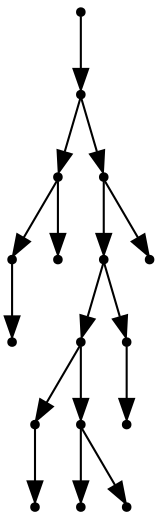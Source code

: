 digraph {
  16 [shape=point];
  15 [shape=point];
  3 [shape=point];
  1 [shape=point];
  0 [shape=point];
  2 [shape=point];
  14 [shape=point];
  12 [shape=point];
  9 [shape=point];
  5 [shape=point];
  4 [shape=point];
  8 [shape=point];
  6 [shape=point];
  7 [shape=point];
  11 [shape=point];
  10 [shape=point];
  13 [shape=point];
16 -> 15;
15 -> 3;
3 -> 1;
1 -> 0;
3 -> 2;
15 -> 14;
14 -> 12;
12 -> 9;
9 -> 5;
5 -> 4;
9 -> 8;
8 -> 6;
8 -> 7;
12 -> 11;
11 -> 10;
14 -> 13;
}
